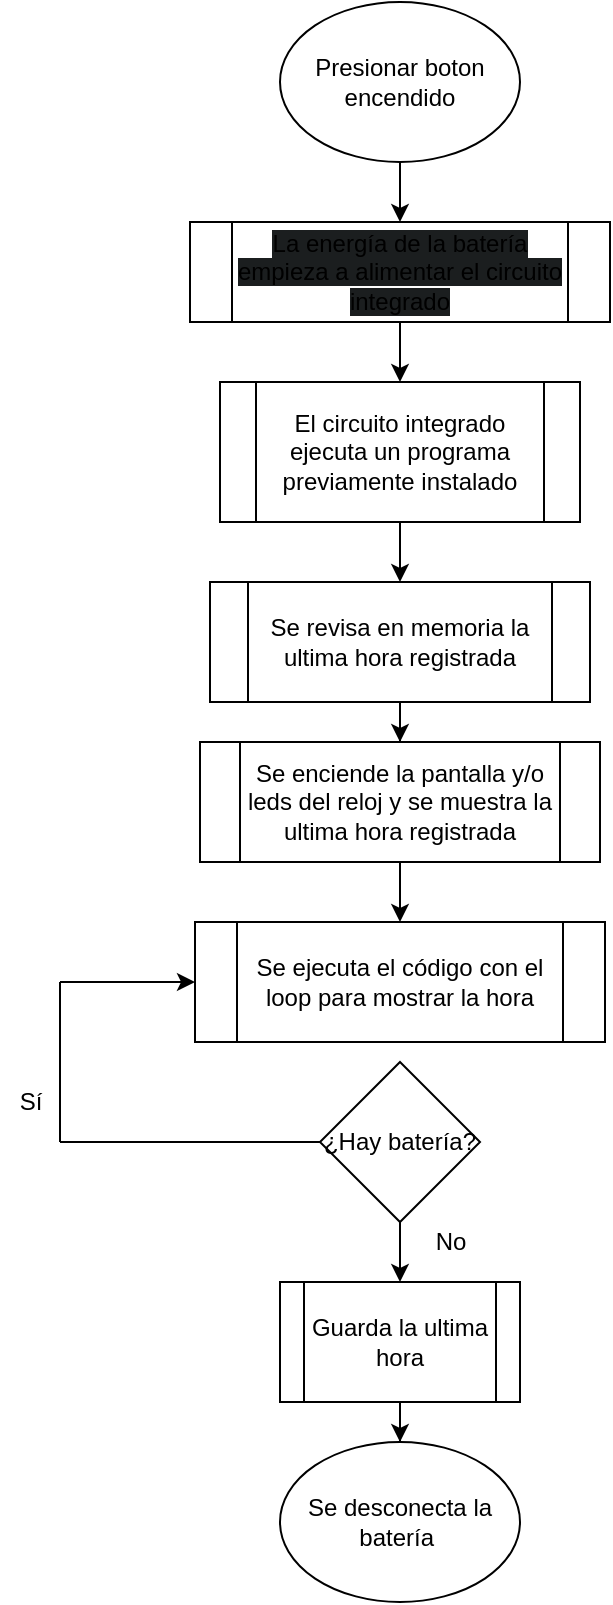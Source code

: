 <mxfile version="13.0.2" type="github"><diagram id="_shUErfnXhukvnrFFeyX" name="Page-1"><mxGraphModel dx="1447" dy="803" grid="1" gridSize="10" guides="1" tooltips="1" connect="1" arrows="1" fold="1" page="1" pageScale="1" pageWidth="1654" pageHeight="2336" math="0" shadow="0"><root><mxCell id="0"/><mxCell id="1" parent="0"/><mxCell id="maRZj8sEBNLK1tX27XG4-12" value="" style="edgeStyle=orthogonalEdgeStyle;rounded=0;orthogonalLoop=1;jettySize=auto;html=1;" edge="1" parent="1" source="maRZj8sEBNLK1tX27XG4-1" target="maRZj8sEBNLK1tX27XG4-3"><mxGeometry relative="1" as="geometry"/></mxCell><mxCell id="maRZj8sEBNLK1tX27XG4-1" value="Presionar boton encendido" style="ellipse;whiteSpace=wrap;html=1;" vertex="1" parent="1"><mxGeometry x="380" width="120" height="80" as="geometry"/></mxCell><mxCell id="maRZj8sEBNLK1tX27XG4-11" value="" style="edgeStyle=orthogonalEdgeStyle;rounded=0;orthogonalLoop=1;jettySize=auto;html=1;" edge="1" parent="1" source="maRZj8sEBNLK1tX27XG4-3" target="maRZj8sEBNLK1tX27XG4-4"><mxGeometry relative="1" as="geometry"/></mxCell><mxCell id="maRZj8sEBNLK1tX27XG4-3" value="&#10;&#10;&lt;!--StartFragment--&gt;&lt;span style=&quot;font-family: Helvetica; font-size: 12px; font-style: normal; font-variant-ligatures: normal; font-variant-caps: normal; font-weight: 400; letter-spacing: normal; orphans: 2; text-align: center; text-indent: 0px; text-transform: none; widows: 2; word-spacing: 0px; -webkit-text-stroke-width: 0px; background-color: rgb(27, 30, 31); text-decoration-style: initial; text-decoration-color: initial; float: none; display: inline !important;&quot;&gt;La energía de la batería empieza a alimentar el circuito integrado&lt;/span&gt;&lt;!--EndFragment--&gt;&#10;&#10;" style="shape=process;whiteSpace=wrap;html=1;backgroundOutline=1;" vertex="1" parent="1"><mxGeometry x="335" y="110" width="210" height="50" as="geometry"/></mxCell><mxCell id="maRZj8sEBNLK1tX27XG4-13" value="" style="edgeStyle=orthogonalEdgeStyle;rounded=0;orthogonalLoop=1;jettySize=auto;html=1;" edge="1" parent="1" source="maRZj8sEBNLK1tX27XG4-4" target="maRZj8sEBNLK1tX27XG4-5"><mxGeometry relative="1" as="geometry"/></mxCell><mxCell id="maRZj8sEBNLK1tX27XG4-4" value="El circuito integrado ejecuta un programa previamente instalado&lt;br&gt;" style="shape=process;whiteSpace=wrap;html=1;backgroundOutline=1;" vertex="1" parent="1"><mxGeometry x="350" y="190" width="180" height="70" as="geometry"/></mxCell><mxCell id="maRZj8sEBNLK1tX27XG4-14" value="" style="edgeStyle=orthogonalEdgeStyle;rounded=0;orthogonalLoop=1;jettySize=auto;html=1;" edge="1" parent="1" source="maRZj8sEBNLK1tX27XG4-5" target="maRZj8sEBNLK1tX27XG4-6"><mxGeometry relative="1" as="geometry"/></mxCell><mxCell id="maRZj8sEBNLK1tX27XG4-5" value="Se revisa en memoria la ultima hora registrada" style="shape=process;whiteSpace=wrap;html=1;backgroundOutline=1;" vertex="1" parent="1"><mxGeometry x="345" y="290" width="190" height="60" as="geometry"/></mxCell><mxCell id="maRZj8sEBNLK1tX27XG4-15" value="" style="edgeStyle=orthogonalEdgeStyle;rounded=0;orthogonalLoop=1;jettySize=auto;html=1;" edge="1" parent="1" source="maRZj8sEBNLK1tX27XG4-6" target="maRZj8sEBNLK1tX27XG4-7"><mxGeometry relative="1" as="geometry"/></mxCell><mxCell id="maRZj8sEBNLK1tX27XG4-6" value="Se enciende la pantalla y/o leds del reloj y se muestra la ultima hora registrada" style="shape=process;whiteSpace=wrap;html=1;backgroundOutline=1;" vertex="1" parent="1"><mxGeometry x="340" y="370" width="200" height="60" as="geometry"/></mxCell><mxCell id="maRZj8sEBNLK1tX27XG4-7" value="Se ejecuta el código con el loop para mostrar la hora" style="shape=process;whiteSpace=wrap;html=1;backgroundOutline=1;" vertex="1" parent="1"><mxGeometry x="337.5" y="460" width="205" height="60" as="geometry"/></mxCell><mxCell id="maRZj8sEBNLK1tX27XG4-16" value="¿Hay batería?" style="rhombus;whiteSpace=wrap;html=1;" vertex="1" parent="1"><mxGeometry x="400" y="530" width="80" height="80" as="geometry"/></mxCell><mxCell id="maRZj8sEBNLK1tX27XG4-24" value="" style="endArrow=classic;html=1;entryX=0;entryY=0.5;entryDx=0;entryDy=0;" edge="1" parent="1" target="maRZj8sEBNLK1tX27XG4-7"><mxGeometry width="50" height="50" relative="1" as="geometry"><mxPoint x="270" y="490" as="sourcePoint"/><mxPoint x="330" y="490" as="targetPoint"/></mxGeometry></mxCell><mxCell id="maRZj8sEBNLK1tX27XG4-27" value="" style="endArrow=none;html=1;" edge="1" parent="1"><mxGeometry width="50" height="50" relative="1" as="geometry"><mxPoint x="270" y="560" as="sourcePoint"/><mxPoint x="270" y="490" as="targetPoint"/></mxGeometry></mxCell><mxCell id="maRZj8sEBNLK1tX27XG4-28" value="Sí&lt;br&gt;" style="text;html=1;align=center;verticalAlign=middle;resizable=0;points=[];autosize=1;" vertex="1" parent="1"><mxGeometry x="240" y="540" width="30" height="20" as="geometry"/></mxCell><mxCell id="maRZj8sEBNLK1tX27XG4-29" value="" style="endArrow=none;html=1;exitX=0;exitY=0.5;exitDx=0;exitDy=0;" edge="1" parent="1" source="maRZj8sEBNLK1tX27XG4-16"><mxGeometry width="50" height="50" relative="1" as="geometry"><mxPoint x="420" y="550" as="sourcePoint"/><mxPoint x="270" y="570" as="targetPoint"/></mxGeometry></mxCell><mxCell id="maRZj8sEBNLK1tX27XG4-31" value="" style="endArrow=none;html=1;" edge="1" parent="1"><mxGeometry width="50" height="50" relative="1" as="geometry"><mxPoint x="270" y="570" as="sourcePoint"/><mxPoint x="270" y="530" as="targetPoint"/></mxGeometry></mxCell><mxCell id="maRZj8sEBNLK1tX27XG4-32" value="" style="endArrow=classic;html=1;exitX=0.5;exitY=1;exitDx=0;exitDy=0;" edge="1" parent="1" source="maRZj8sEBNLK1tX27XG4-16"><mxGeometry width="50" height="50" relative="1" as="geometry"><mxPoint x="290" y="580" as="sourcePoint"/><mxPoint x="440" y="640" as="targetPoint"/></mxGeometry></mxCell><mxCell id="maRZj8sEBNLK1tX27XG4-33" value="No&lt;br&gt;" style="text;html=1;align=center;verticalAlign=middle;resizable=0;points=[];autosize=1;" vertex="1" parent="1"><mxGeometry x="450" y="610" width="30" height="20" as="geometry"/></mxCell><mxCell id="maRZj8sEBNLK1tX27XG4-37" value="" style="edgeStyle=orthogonalEdgeStyle;rounded=0;orthogonalLoop=1;jettySize=auto;html=1;" edge="1" parent="1" source="maRZj8sEBNLK1tX27XG4-34" target="maRZj8sEBNLK1tX27XG4-36"><mxGeometry relative="1" as="geometry"/></mxCell><mxCell id="maRZj8sEBNLK1tX27XG4-34" value="Guarda la ultima hora" style="shape=process;whiteSpace=wrap;html=1;backgroundOutline=1;" vertex="1" parent="1"><mxGeometry x="380" y="640" width="120" height="60" as="geometry"/></mxCell><mxCell id="maRZj8sEBNLK1tX27XG4-36" value="Se desconecta la batería&amp;nbsp;" style="ellipse;whiteSpace=wrap;html=1;" vertex="1" parent="1"><mxGeometry x="380" y="720" width="120" height="80" as="geometry"/></mxCell></root></mxGraphModel></diagram></mxfile>